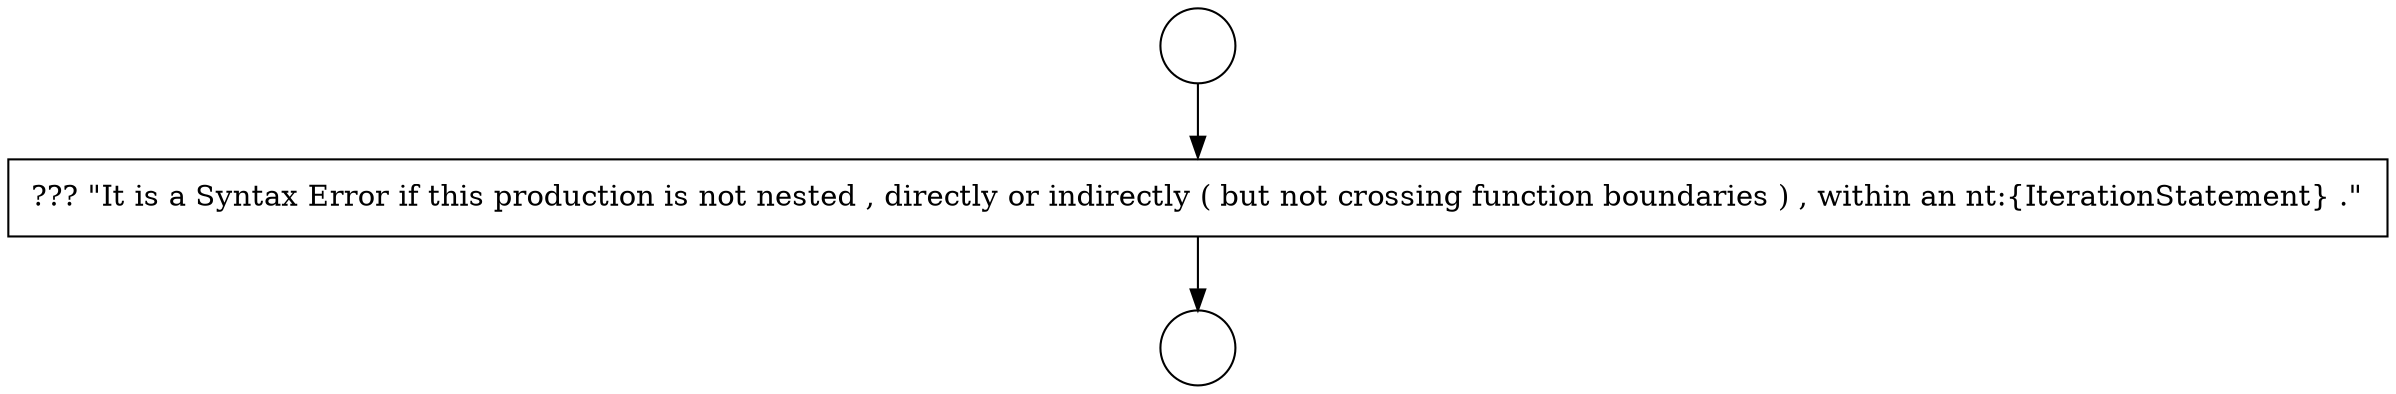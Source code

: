 digraph {
  node16301 [shape=circle label=" " color="black" fillcolor="white" style=filled]
  node16303 [shape=none, margin=0, label=<<font color="black">
    <table border="0" cellborder="1" cellspacing="0" cellpadding="10">
      <tr><td align="left">??? &quot;It is a Syntax Error if this production is not nested , directly or indirectly ( but not crossing function boundaries ) , within an nt:{IterationStatement} .&quot;</td></tr>
    </table>
  </font>> color="black" fillcolor="white" style=filled]
  node16302 [shape=circle label=" " color="black" fillcolor="white" style=filled]
  node16301 -> node16303 [ color="black"]
  node16303 -> node16302 [ color="black"]
}
